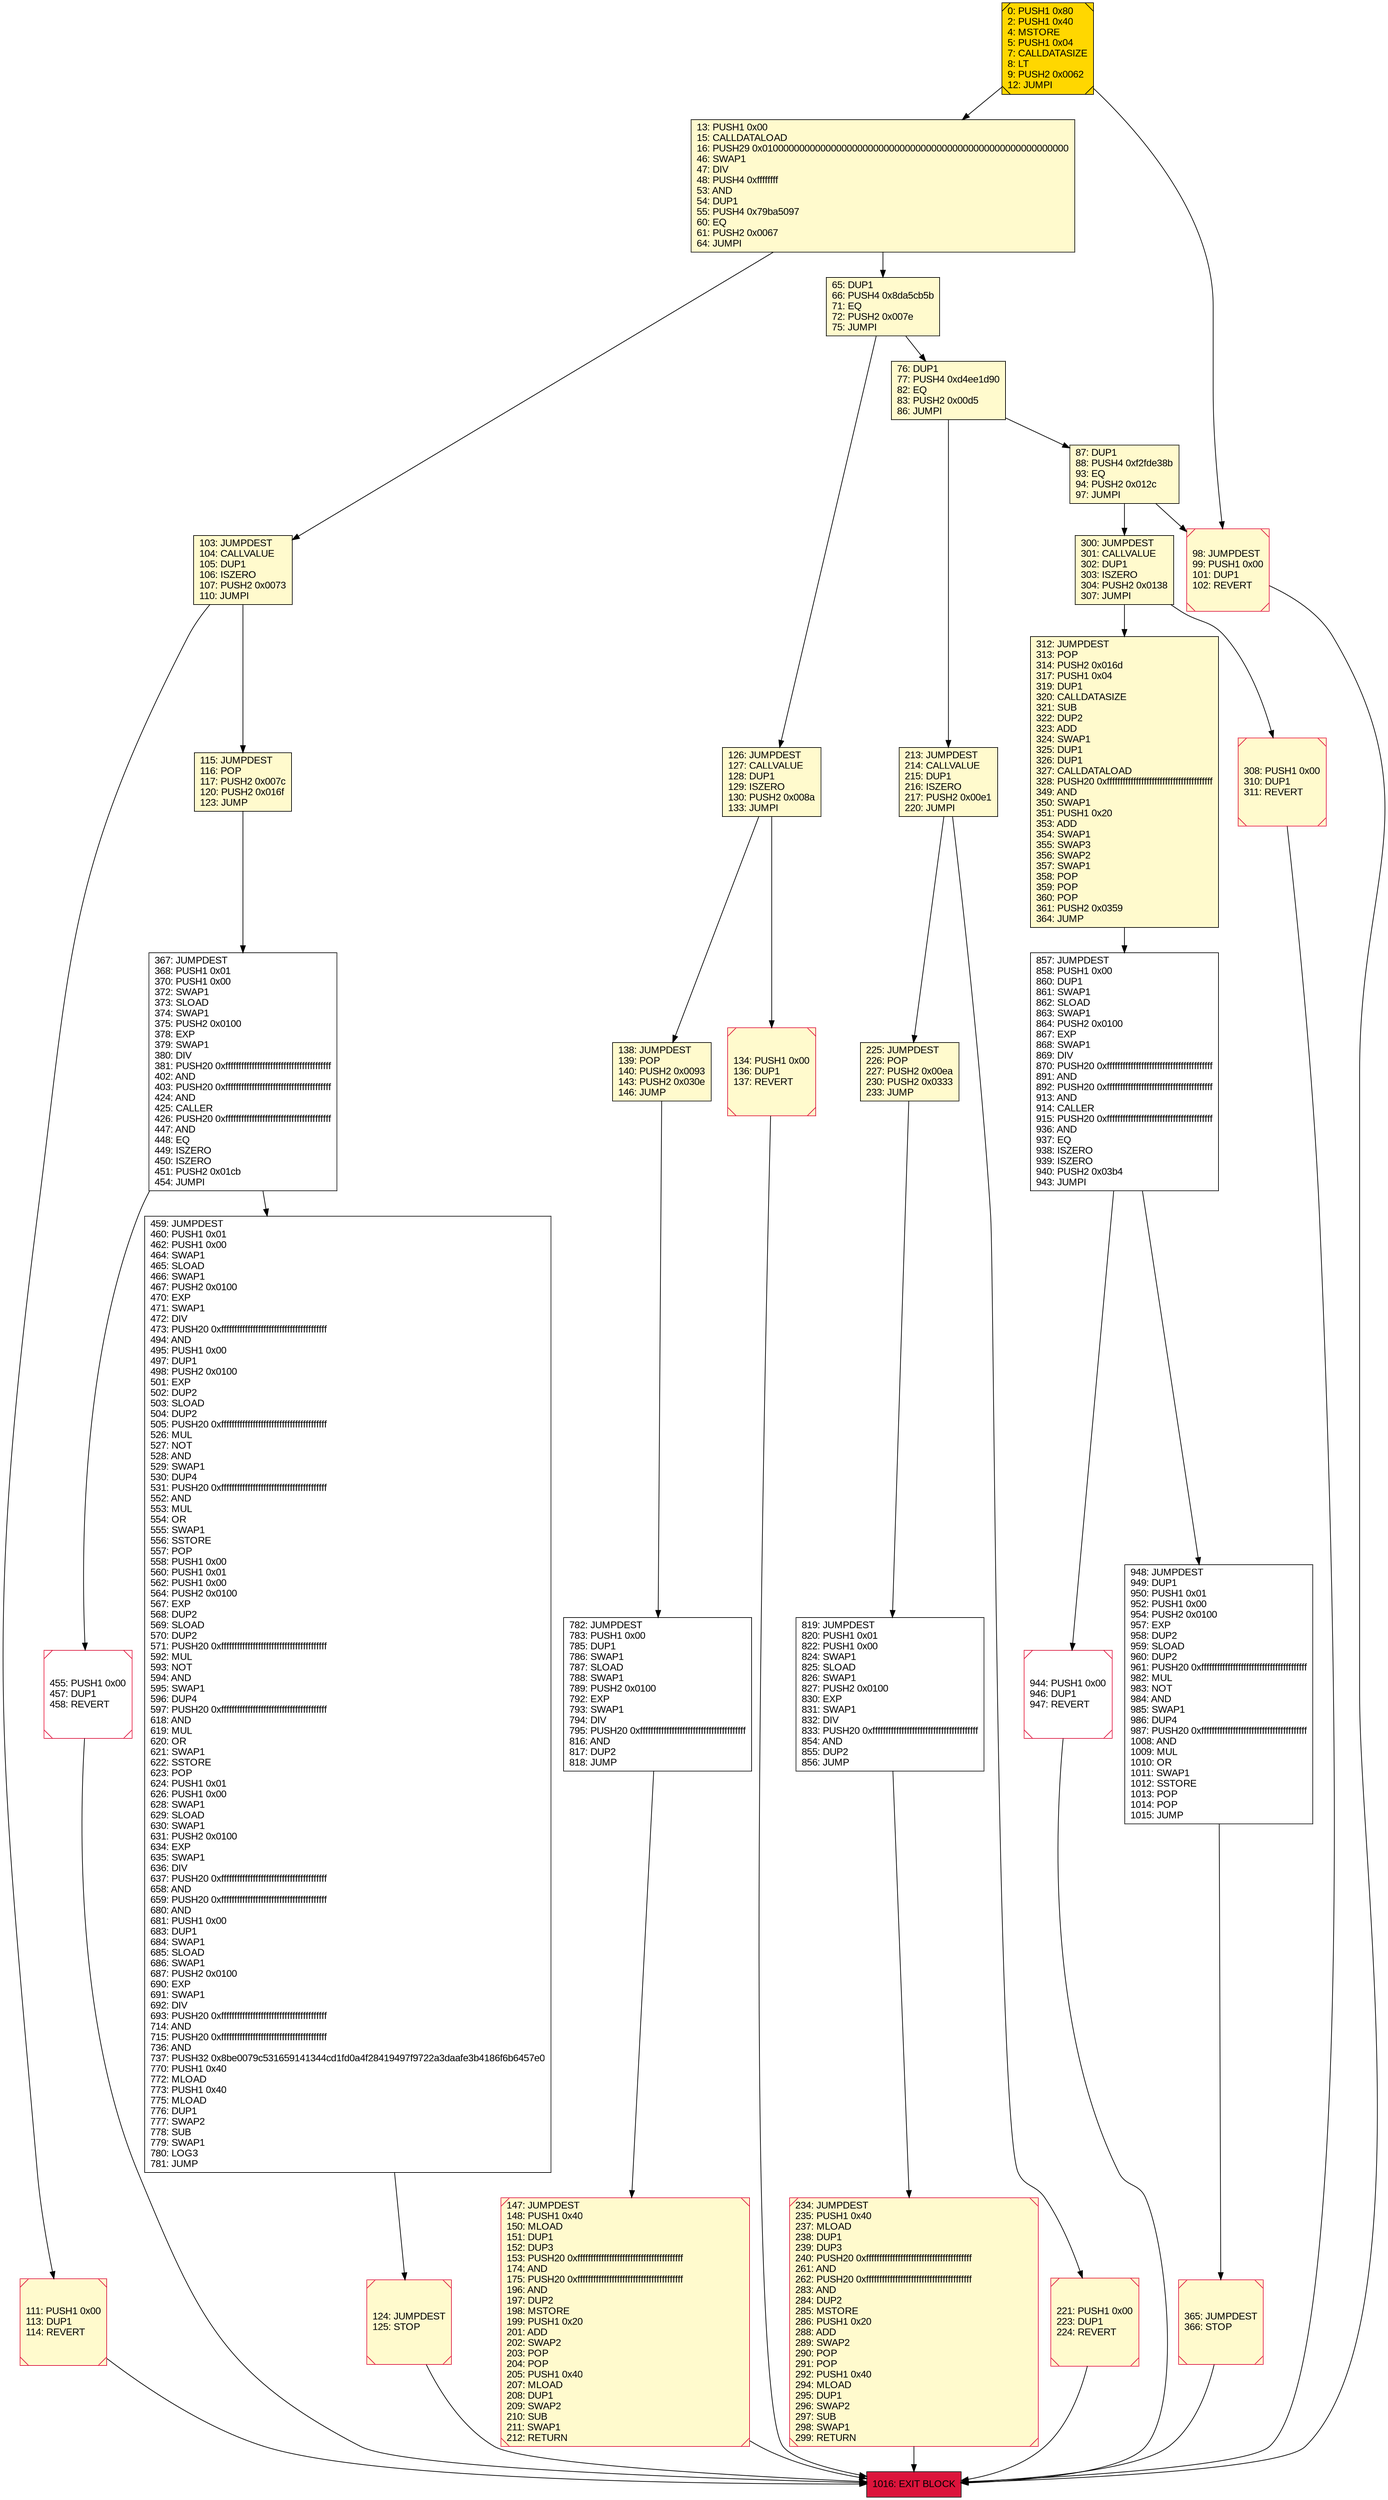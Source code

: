 digraph G {
bgcolor=transparent rankdir=UD;
node [shape=box style=filled color=black fillcolor=white fontname=arial fontcolor=black];
126 [label="126: JUMPDEST\l127: CALLVALUE\l128: DUP1\l129: ISZERO\l130: PUSH2 0x008a\l133: JUMPI\l" fillcolor=lemonchiffon ];
147 [label="147: JUMPDEST\l148: PUSH1 0x40\l150: MLOAD\l151: DUP1\l152: DUP3\l153: PUSH20 0xffffffffffffffffffffffffffffffffffffffff\l174: AND\l175: PUSH20 0xffffffffffffffffffffffffffffffffffffffff\l196: AND\l197: DUP2\l198: MSTORE\l199: PUSH1 0x20\l201: ADD\l202: SWAP2\l203: POP\l204: POP\l205: PUSH1 0x40\l207: MLOAD\l208: DUP1\l209: SWAP2\l210: SUB\l211: SWAP1\l212: RETURN\l" fillcolor=lemonchiffon shape=Msquare color=crimson ];
857 [label="857: JUMPDEST\l858: PUSH1 0x00\l860: DUP1\l861: SWAP1\l862: SLOAD\l863: SWAP1\l864: PUSH2 0x0100\l867: EXP\l868: SWAP1\l869: DIV\l870: PUSH20 0xffffffffffffffffffffffffffffffffffffffff\l891: AND\l892: PUSH20 0xffffffffffffffffffffffffffffffffffffffff\l913: AND\l914: CALLER\l915: PUSH20 0xffffffffffffffffffffffffffffffffffffffff\l936: AND\l937: EQ\l938: ISZERO\l939: ISZERO\l940: PUSH2 0x03b4\l943: JUMPI\l" ];
213 [label="213: JUMPDEST\l214: CALLVALUE\l215: DUP1\l216: ISZERO\l217: PUSH2 0x00e1\l220: JUMPI\l" fillcolor=lemonchiffon ];
103 [label="103: JUMPDEST\l104: CALLVALUE\l105: DUP1\l106: ISZERO\l107: PUSH2 0x0073\l110: JUMPI\l" fillcolor=lemonchiffon ];
312 [label="312: JUMPDEST\l313: POP\l314: PUSH2 0x016d\l317: PUSH1 0x04\l319: DUP1\l320: CALLDATASIZE\l321: SUB\l322: DUP2\l323: ADD\l324: SWAP1\l325: DUP1\l326: DUP1\l327: CALLDATALOAD\l328: PUSH20 0xffffffffffffffffffffffffffffffffffffffff\l349: AND\l350: SWAP1\l351: PUSH1 0x20\l353: ADD\l354: SWAP1\l355: SWAP3\l356: SWAP2\l357: SWAP1\l358: POP\l359: POP\l360: POP\l361: PUSH2 0x0359\l364: JUMP\l" fillcolor=lemonchiffon ];
111 [label="111: PUSH1 0x00\l113: DUP1\l114: REVERT\l" fillcolor=lemonchiffon shape=Msquare color=crimson ];
944 [label="944: PUSH1 0x00\l946: DUP1\l947: REVERT\l" shape=Msquare color=crimson ];
308 [label="308: PUSH1 0x00\l310: DUP1\l311: REVERT\l" fillcolor=lemonchiffon shape=Msquare color=crimson ];
300 [label="300: JUMPDEST\l301: CALLVALUE\l302: DUP1\l303: ISZERO\l304: PUSH2 0x0138\l307: JUMPI\l" fillcolor=lemonchiffon ];
13 [label="13: PUSH1 0x00\l15: CALLDATALOAD\l16: PUSH29 0x0100000000000000000000000000000000000000000000000000000000\l46: SWAP1\l47: DIV\l48: PUSH4 0xffffffff\l53: AND\l54: DUP1\l55: PUSH4 0x79ba5097\l60: EQ\l61: PUSH2 0x0067\l64: JUMPI\l" fillcolor=lemonchiffon ];
76 [label="76: DUP1\l77: PUSH4 0xd4ee1d90\l82: EQ\l83: PUSH2 0x00d5\l86: JUMPI\l" fillcolor=lemonchiffon ];
138 [label="138: JUMPDEST\l139: POP\l140: PUSH2 0x0093\l143: PUSH2 0x030e\l146: JUMP\l" fillcolor=lemonchiffon ];
367 [label="367: JUMPDEST\l368: PUSH1 0x01\l370: PUSH1 0x00\l372: SWAP1\l373: SLOAD\l374: SWAP1\l375: PUSH2 0x0100\l378: EXP\l379: SWAP1\l380: DIV\l381: PUSH20 0xffffffffffffffffffffffffffffffffffffffff\l402: AND\l403: PUSH20 0xffffffffffffffffffffffffffffffffffffffff\l424: AND\l425: CALLER\l426: PUSH20 0xffffffffffffffffffffffffffffffffffffffff\l447: AND\l448: EQ\l449: ISZERO\l450: ISZERO\l451: PUSH2 0x01cb\l454: JUMPI\l" ];
0 [label="0: PUSH1 0x80\l2: PUSH1 0x40\l4: MSTORE\l5: PUSH1 0x04\l7: CALLDATASIZE\l8: LT\l9: PUSH2 0x0062\l12: JUMPI\l" fillcolor=lemonchiffon shape=Msquare fillcolor=gold ];
65 [label="65: DUP1\l66: PUSH4 0x8da5cb5b\l71: EQ\l72: PUSH2 0x007e\l75: JUMPI\l" fillcolor=lemonchiffon ];
455 [label="455: PUSH1 0x00\l457: DUP1\l458: REVERT\l" shape=Msquare color=crimson ];
98 [label="98: JUMPDEST\l99: PUSH1 0x00\l101: DUP1\l102: REVERT\l" fillcolor=lemonchiffon shape=Msquare color=crimson ];
134 [label="134: PUSH1 0x00\l136: DUP1\l137: REVERT\l" fillcolor=lemonchiffon shape=Msquare color=crimson ];
124 [label="124: JUMPDEST\l125: STOP\l" fillcolor=lemonchiffon shape=Msquare color=crimson ];
459 [label="459: JUMPDEST\l460: PUSH1 0x01\l462: PUSH1 0x00\l464: SWAP1\l465: SLOAD\l466: SWAP1\l467: PUSH2 0x0100\l470: EXP\l471: SWAP1\l472: DIV\l473: PUSH20 0xffffffffffffffffffffffffffffffffffffffff\l494: AND\l495: PUSH1 0x00\l497: DUP1\l498: PUSH2 0x0100\l501: EXP\l502: DUP2\l503: SLOAD\l504: DUP2\l505: PUSH20 0xffffffffffffffffffffffffffffffffffffffff\l526: MUL\l527: NOT\l528: AND\l529: SWAP1\l530: DUP4\l531: PUSH20 0xffffffffffffffffffffffffffffffffffffffff\l552: AND\l553: MUL\l554: OR\l555: SWAP1\l556: SSTORE\l557: POP\l558: PUSH1 0x00\l560: PUSH1 0x01\l562: PUSH1 0x00\l564: PUSH2 0x0100\l567: EXP\l568: DUP2\l569: SLOAD\l570: DUP2\l571: PUSH20 0xffffffffffffffffffffffffffffffffffffffff\l592: MUL\l593: NOT\l594: AND\l595: SWAP1\l596: DUP4\l597: PUSH20 0xffffffffffffffffffffffffffffffffffffffff\l618: AND\l619: MUL\l620: OR\l621: SWAP1\l622: SSTORE\l623: POP\l624: PUSH1 0x01\l626: PUSH1 0x00\l628: SWAP1\l629: SLOAD\l630: SWAP1\l631: PUSH2 0x0100\l634: EXP\l635: SWAP1\l636: DIV\l637: PUSH20 0xffffffffffffffffffffffffffffffffffffffff\l658: AND\l659: PUSH20 0xffffffffffffffffffffffffffffffffffffffff\l680: AND\l681: PUSH1 0x00\l683: DUP1\l684: SWAP1\l685: SLOAD\l686: SWAP1\l687: PUSH2 0x0100\l690: EXP\l691: SWAP1\l692: DIV\l693: PUSH20 0xffffffffffffffffffffffffffffffffffffffff\l714: AND\l715: PUSH20 0xffffffffffffffffffffffffffffffffffffffff\l736: AND\l737: PUSH32 0x8be0079c531659141344cd1fd0a4f28419497f9722a3daafe3b4186f6b6457e0\l770: PUSH1 0x40\l772: MLOAD\l773: PUSH1 0x40\l775: MLOAD\l776: DUP1\l777: SWAP2\l778: SUB\l779: SWAP1\l780: LOG3\l781: JUMP\l" ];
115 [label="115: JUMPDEST\l116: POP\l117: PUSH2 0x007c\l120: PUSH2 0x016f\l123: JUMP\l" fillcolor=lemonchiffon ];
819 [label="819: JUMPDEST\l820: PUSH1 0x01\l822: PUSH1 0x00\l824: SWAP1\l825: SLOAD\l826: SWAP1\l827: PUSH2 0x0100\l830: EXP\l831: SWAP1\l832: DIV\l833: PUSH20 0xffffffffffffffffffffffffffffffffffffffff\l854: AND\l855: DUP2\l856: JUMP\l" ];
948 [label="948: JUMPDEST\l949: DUP1\l950: PUSH1 0x01\l952: PUSH1 0x00\l954: PUSH2 0x0100\l957: EXP\l958: DUP2\l959: SLOAD\l960: DUP2\l961: PUSH20 0xffffffffffffffffffffffffffffffffffffffff\l982: MUL\l983: NOT\l984: AND\l985: SWAP1\l986: DUP4\l987: PUSH20 0xffffffffffffffffffffffffffffffffffffffff\l1008: AND\l1009: MUL\l1010: OR\l1011: SWAP1\l1012: SSTORE\l1013: POP\l1014: POP\l1015: JUMP\l" ];
1016 [label="1016: EXIT BLOCK\l" fillcolor=crimson ];
782 [label="782: JUMPDEST\l783: PUSH1 0x00\l785: DUP1\l786: SWAP1\l787: SLOAD\l788: SWAP1\l789: PUSH2 0x0100\l792: EXP\l793: SWAP1\l794: DIV\l795: PUSH20 0xffffffffffffffffffffffffffffffffffffffff\l816: AND\l817: DUP2\l818: JUMP\l" ];
225 [label="225: JUMPDEST\l226: POP\l227: PUSH2 0x00ea\l230: PUSH2 0x0333\l233: JUMP\l" fillcolor=lemonchiffon ];
234 [label="234: JUMPDEST\l235: PUSH1 0x40\l237: MLOAD\l238: DUP1\l239: DUP3\l240: PUSH20 0xffffffffffffffffffffffffffffffffffffffff\l261: AND\l262: PUSH20 0xffffffffffffffffffffffffffffffffffffffff\l283: AND\l284: DUP2\l285: MSTORE\l286: PUSH1 0x20\l288: ADD\l289: SWAP2\l290: POP\l291: POP\l292: PUSH1 0x40\l294: MLOAD\l295: DUP1\l296: SWAP2\l297: SUB\l298: SWAP1\l299: RETURN\l" fillcolor=lemonchiffon shape=Msquare color=crimson ];
365 [label="365: JUMPDEST\l366: STOP\l" fillcolor=lemonchiffon shape=Msquare color=crimson ];
221 [label="221: PUSH1 0x00\l223: DUP1\l224: REVERT\l" fillcolor=lemonchiffon shape=Msquare color=crimson ];
87 [label="87: DUP1\l88: PUSH4 0xf2fde38b\l93: EQ\l94: PUSH2 0x012c\l97: JUMPI\l" fillcolor=lemonchiffon ];
459 -> 124;
0 -> 98;
234 -> 1016;
365 -> 1016;
221 -> 1016;
367 -> 455;
103 -> 111;
948 -> 365;
367 -> 459;
300 -> 308;
312 -> 857;
115 -> 367;
124 -> 1016;
13 -> 103;
300 -> 312;
225 -> 819;
819 -> 234;
857 -> 944;
87 -> 98;
138 -> 782;
76 -> 213;
455 -> 1016;
98 -> 1016;
134 -> 1016;
126 -> 138;
76 -> 87;
103 -> 115;
65 -> 126;
87 -> 300;
126 -> 134;
944 -> 1016;
308 -> 1016;
111 -> 1016;
857 -> 948;
147 -> 1016;
782 -> 147;
65 -> 76;
213 -> 221;
0 -> 13;
13 -> 65;
213 -> 225;
}